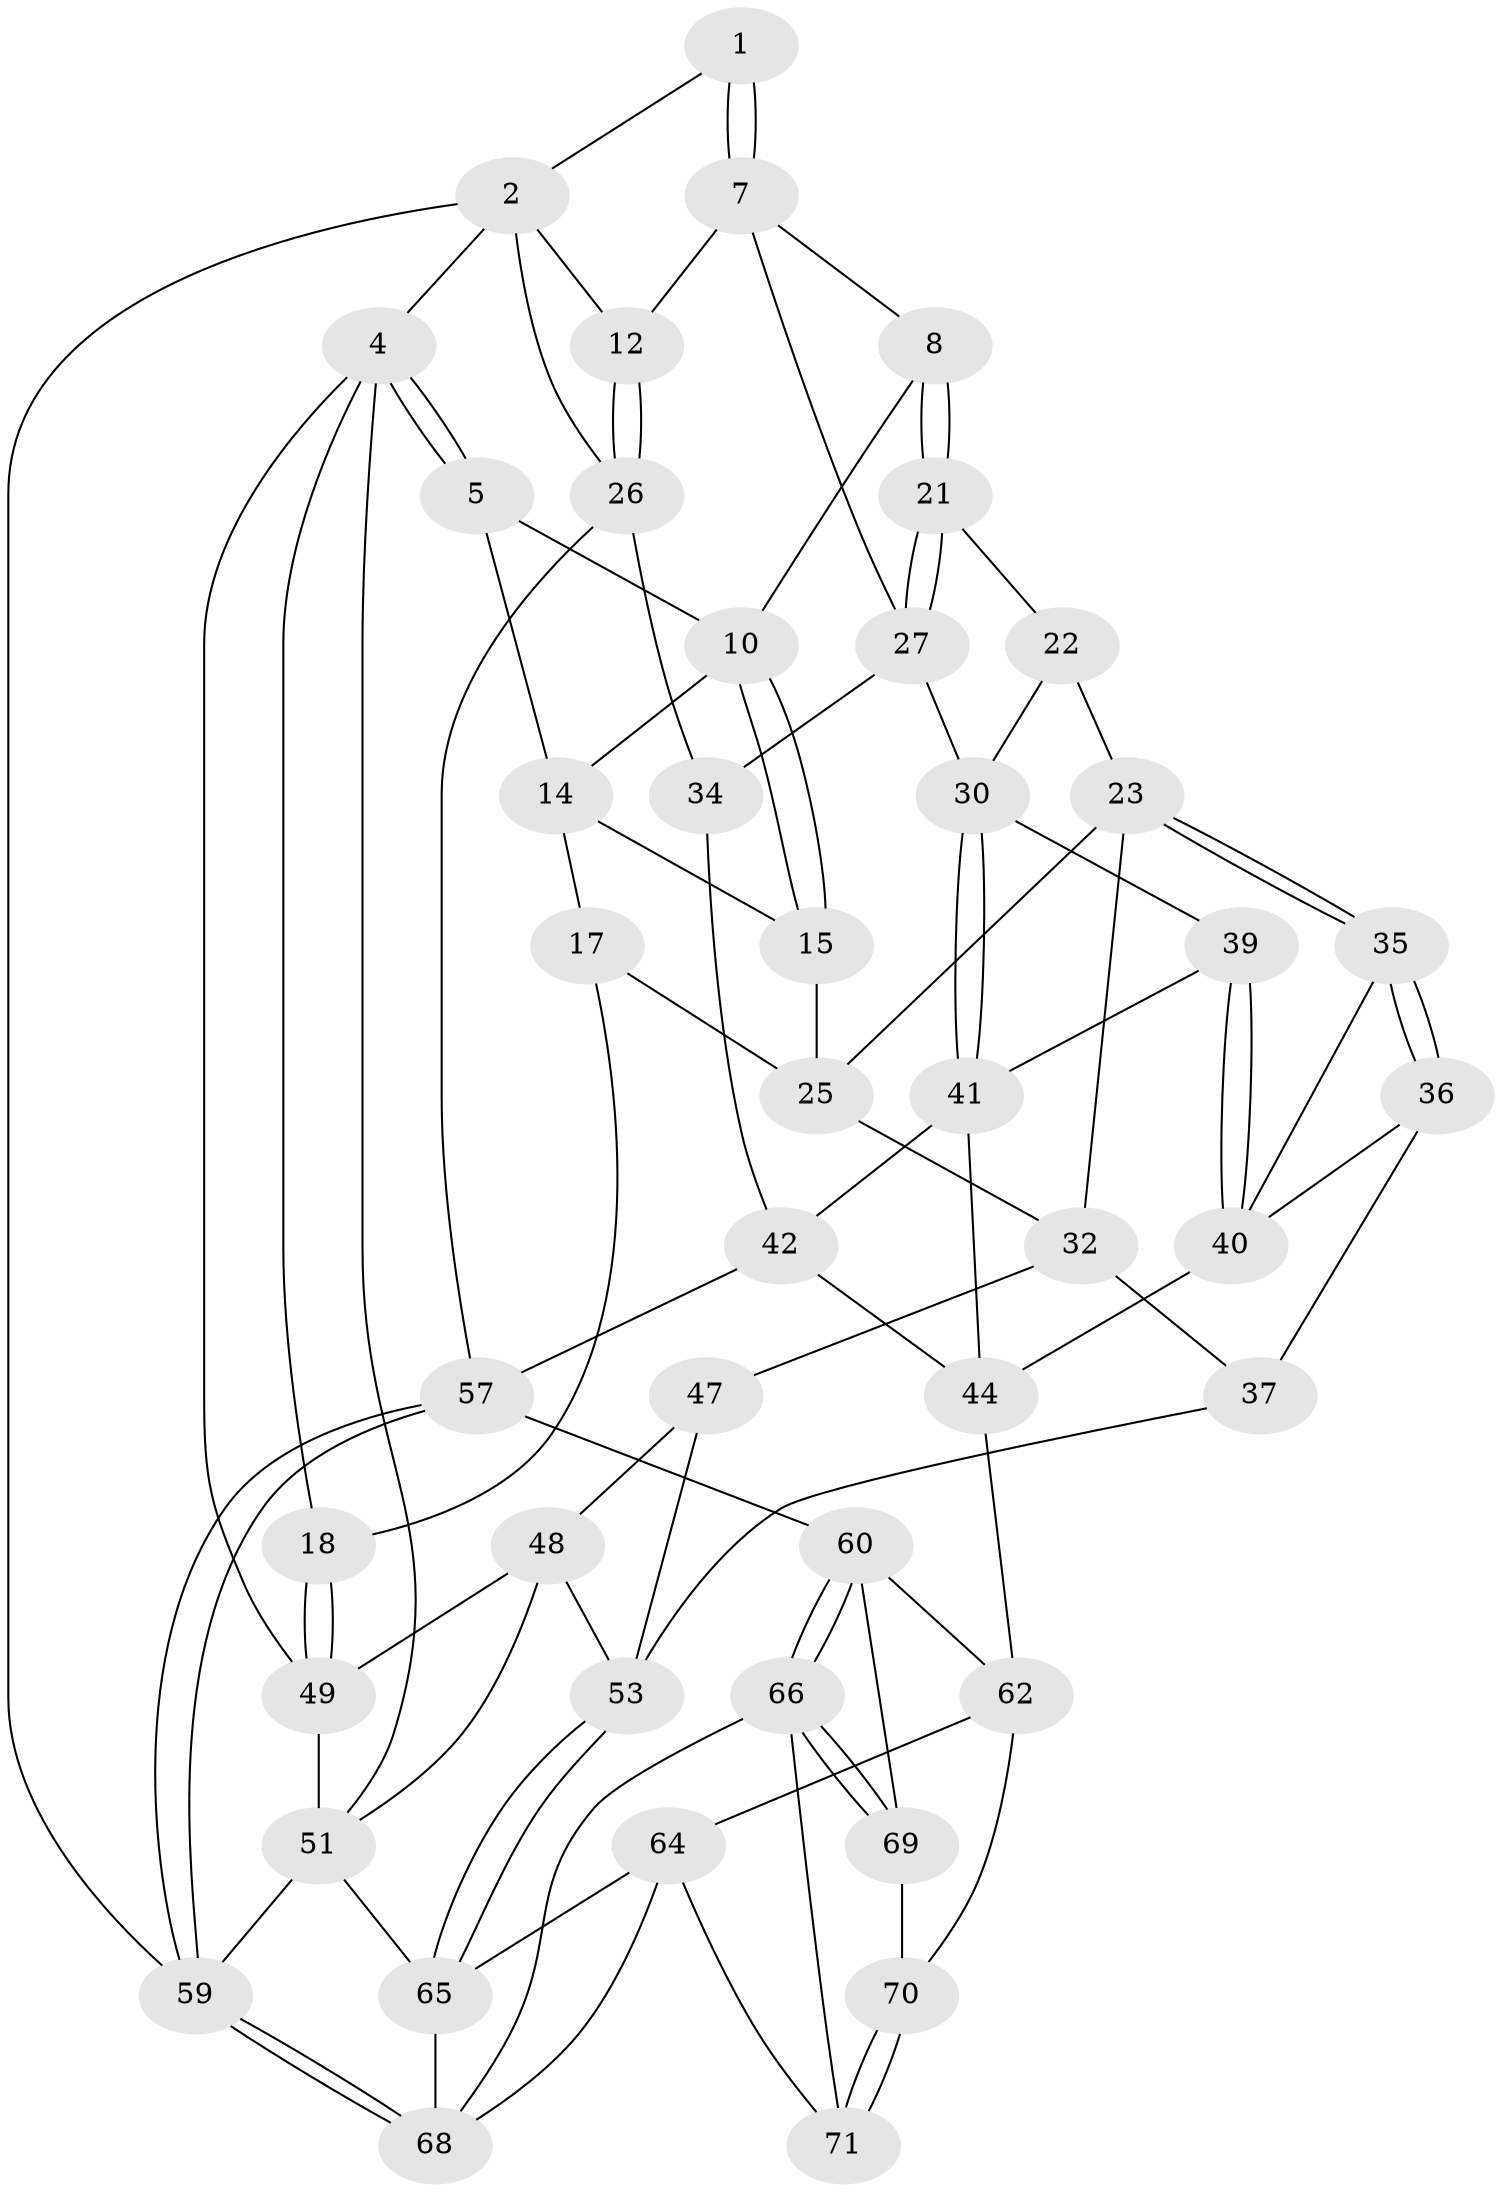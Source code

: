 // Generated by graph-tools (version 1.1) at 2025/24/03/03/25 07:24:31]
// undirected, 45 vertices, 99 edges
graph export_dot {
graph [start="1"]
  node [color=gray90,style=filled];
  1 [pos="+0.484009959882226+0"];
  2 [pos="+0.7247883107608171+0",super="+3"];
  4 [pos="+0+0",super="+19"];
  5 [pos="+0+0",super="+6"];
  7 [pos="+0.529158149629986+0.05662759997879402",super="+13"];
  8 [pos="+0.5003814683395362+0.21947920056715006",super="+9"];
  10 [pos="+0.3437333059511558+0.1533408572878088",super="+11"];
  12 [pos="+0.8234640749036503+0.16870383571344325"];
  14 [pos="+0.22223459667694578+0.12744391439723815",super="+16"];
  15 [pos="+0.263485763227602+0.24310051270498165",super="+20"];
  17 [pos="+0.13561906477038882+0.3404878028569629"];
  18 [pos="+0.0752550634994053+0.34286519297320794"];
  21 [pos="+0.5268748849249222+0.25813378550254656"];
  22 [pos="+0.5261436179029229+0.26452685475521454"];
  23 [pos="+0.5012273864687073+0.33053586539790947",super="+24"];
  25 [pos="+0.3721590253810053+0.3400552961627971",super="+28"];
  26 [pos="+1+0",super="+33"];
  27 [pos="+0.7946048202282852+0.2508067855713265",super="+29"];
  30 [pos="+0.7235083104726009+0.36220087991781463",super="+31"];
  32 [pos="+0.2925189888630423+0.4556307475216376",super="+38"];
  34 [pos="+0.8940806494391783+0.4305612531849763"];
  35 [pos="+0.49858628110212805+0.4603574829245416"];
  36 [pos="+0.430877304383831+0.4841023741601893",super="+46"];
  37 [pos="+0.3279380436710416+0.48997063170662697",super="+52"];
  39 [pos="+0.5607498513488931+0.4724242924362345"];
  40 [pos="+0.5300224346495213+0.4733759101895016",super="+45"];
  41 [pos="+0.6206159485425321+0.5030594768086644",super="+43"];
  42 [pos="+0.8485779123153567+0.509902249453748",super="+55"];
  44 [pos="+0.6392575435090592+0.685097181455949",super="+56"];
  47 [pos="+0.29817571181304237+0.5457936030106816"];
  48 [pos="+0.1386731187058109+0.7579754199977004",super="+73"];
  49 [pos="+0.10186405049317858+0.7395015718924585",super="+50"];
  51 [pos="+0+1",super="+74"];
  53 [pos="+0.4812781737529076+0.7702039820638328",super="+54"];
  57 [pos="+1+0.6559416131027604",super="+58"];
  59 [pos="+1+1"];
  60 [pos="+0.8867922347654266+0.7379004024548985",super="+61"];
  62 [pos="+0.7076412326497883+0.7652250430463785",super="+63"];
  64 [pos="+0.6243700882167211+0.8985801031964605",super="+72"];
  65 [pos="+0.6033983924506338+0.8938130056857403",super="+75"];
  66 [pos="+0.9146105638036556+0.8538152211723973",super="+67"];
  68 [pos="+1+1",super="+76"];
  69 [pos="+0.7094352633989557+0.7670089271129085"];
  70 [pos="+0.7548758844368886+0.8666523151103381"];
  71 [pos="+0.963940453428673+1"];
  1 -- 2;
  1 -- 7;
  1 -- 7;
  2 -- 12;
  2 -- 59;
  2 -- 26;
  2 -- 4;
  4 -- 5;
  4 -- 5;
  4 -- 51;
  4 -- 49;
  4 -- 18;
  5 -- 14;
  5 -- 10;
  7 -- 8;
  7 -- 27;
  7 -- 12;
  8 -- 21;
  8 -- 21;
  8 -- 10;
  10 -- 15;
  10 -- 15;
  10 -- 14;
  12 -- 26;
  12 -- 26;
  14 -- 17;
  14 -- 15;
  15 -- 25;
  17 -- 18;
  17 -- 25;
  18 -- 49;
  18 -- 49;
  21 -- 22;
  21 -- 27;
  21 -- 27;
  22 -- 23;
  22 -- 30;
  23 -- 35;
  23 -- 35;
  23 -- 32;
  23 -- 25;
  25 -- 32;
  26 -- 57;
  26 -- 34;
  27 -- 34;
  27 -- 30;
  30 -- 41;
  30 -- 41;
  30 -- 39;
  32 -- 37;
  32 -- 47;
  34 -- 42;
  35 -- 36;
  35 -- 36;
  35 -- 40;
  36 -- 37 [weight=2];
  36 -- 40;
  37 -- 53;
  39 -- 40;
  39 -- 40;
  39 -- 41;
  40 -- 44;
  41 -- 42;
  41 -- 44;
  42 -- 44;
  42 -- 57;
  44 -- 62;
  47 -- 48;
  47 -- 53;
  48 -- 49;
  48 -- 53;
  48 -- 51;
  49 -- 51;
  51 -- 59;
  51 -- 65;
  53 -- 65;
  53 -- 65;
  57 -- 59;
  57 -- 59;
  57 -- 60;
  59 -- 68;
  59 -- 68;
  60 -- 66;
  60 -- 66;
  60 -- 69;
  60 -- 62;
  62 -- 64;
  62 -- 70;
  64 -- 65;
  64 -- 68;
  64 -- 71;
  65 -- 68;
  66 -- 69;
  66 -- 69;
  66 -- 68;
  66 -- 71;
  69 -- 70;
  70 -- 71;
  70 -- 71;
}

